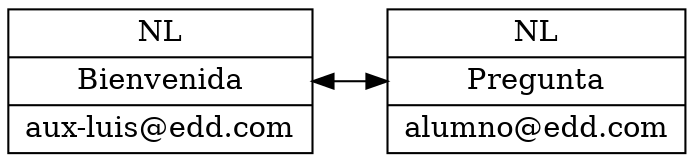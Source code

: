 digraph Bandeja {
  rankdir=LR; node [shape=record];
  c133636822192576 [label="NL | Bienvenida | aux-luis@edd.com"];
  c133636822192576 -> c133636822192672 [dir=both];
  c133636822192672 [label="NL | Pregunta | alumno@edd.com"];
}
